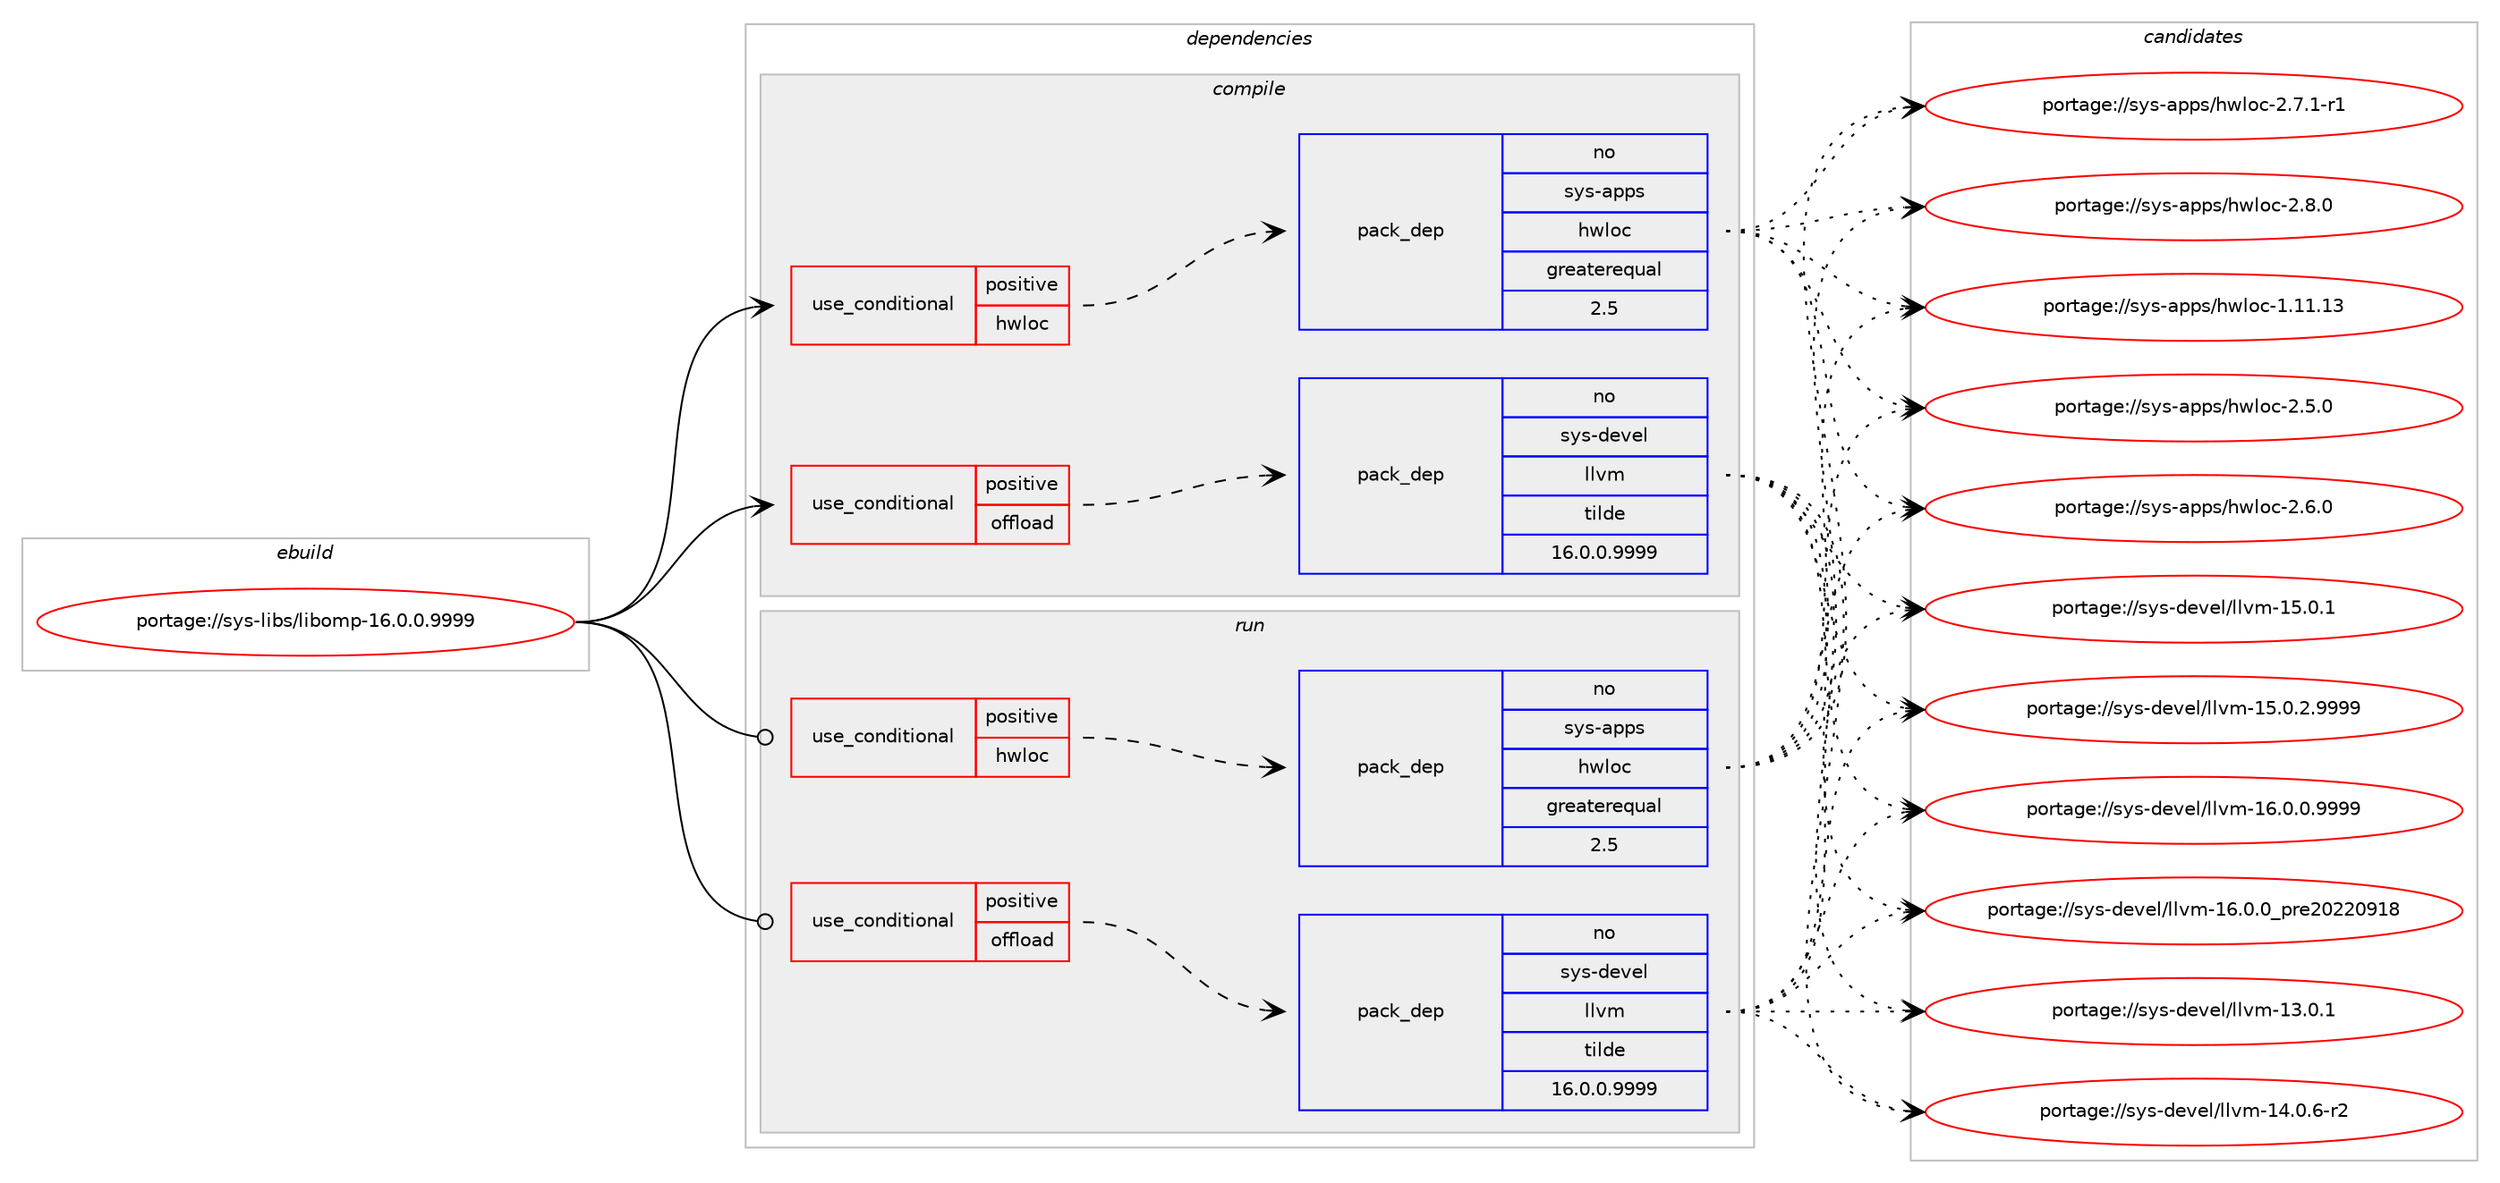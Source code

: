 digraph prolog {

# *************
# Graph options
# *************

newrank=true;
concentrate=true;
compound=true;
graph [rankdir=LR,fontname=Helvetica,fontsize=10,ranksep=1.5];#, ranksep=2.5, nodesep=0.2];
edge  [arrowhead=vee];
node  [fontname=Helvetica,fontsize=10];

# **********
# The ebuild
# **********

subgraph cluster_leftcol {
color=gray;
rank=same;
label=<<i>ebuild</i>>;
id [label="portage://sys-libs/libomp-16.0.0.9999", color=red, width=4, href="../sys-libs/libomp-16.0.0.9999.svg"];
}

# ****************
# The dependencies
# ****************

subgraph cluster_midcol {
color=gray;
label=<<i>dependencies</i>>;
subgraph cluster_compile {
fillcolor="#eeeeee";
style=filled;
label=<<i>compile</i>>;
subgraph cond268 {
dependency582 [label=<<TABLE BORDER="0" CELLBORDER="1" CELLSPACING="0" CELLPADDING="4"><TR><TD ROWSPAN="3" CELLPADDING="10">use_conditional</TD></TR><TR><TD>positive</TD></TR><TR><TD>hwloc</TD></TR></TABLE>>, shape=none, color=red];
subgraph pack307 {
dependency583 [label=<<TABLE BORDER="0" CELLBORDER="1" CELLSPACING="0" CELLPADDING="4" WIDTH="220"><TR><TD ROWSPAN="6" CELLPADDING="30">pack_dep</TD></TR><TR><TD WIDTH="110">no</TD></TR><TR><TD>sys-apps</TD></TR><TR><TD>hwloc</TD></TR><TR><TD>greaterequal</TD></TR><TR><TD>2.5</TD></TR></TABLE>>, shape=none, color=blue];
}
dependency582:e -> dependency583:w [weight=20,style="dashed",arrowhead="vee"];
}
id:e -> dependency582:w [weight=20,style="solid",arrowhead="vee"];
subgraph cond269 {
dependency584 [label=<<TABLE BORDER="0" CELLBORDER="1" CELLSPACING="0" CELLPADDING="4"><TR><TD ROWSPAN="3" CELLPADDING="10">use_conditional</TD></TR><TR><TD>positive</TD></TR><TR><TD>offload</TD></TR></TABLE>>, shape=none, color=red];
# *** BEGIN UNKNOWN DEPENDENCY TYPE (TODO) ***
# dependency584 -> package_dependency(portage://sys-libs/libomp-16.0.0.9999,install,no,virtual,libelf,none,[,,],any_same_slot,[use(optenable(abi_x86_32),negative),use(optenable(abi_x86_64),negative),use(optenable(abi_x86_x32),negative),use(optenable(abi_mips_n32),negative),use(optenable(abi_mips_n64),negative),use(optenable(abi_mips_o32),negative),use(optenable(abi_s390_32),negative),use(optenable(abi_s390_64),negative)])
# *** END UNKNOWN DEPENDENCY TYPE (TODO) ***

# *** BEGIN UNKNOWN DEPENDENCY TYPE (TODO) ***
# dependency584 -> package_dependency(portage://sys-libs/libomp-16.0.0.9999,install,no,dev-libs,libffi,none,[,,],any_same_slot,[use(optenable(abi_x86_32),negative),use(optenable(abi_x86_64),negative),use(optenable(abi_x86_x32),negative),use(optenable(abi_mips_n32),negative),use(optenable(abi_mips_n64),negative),use(optenable(abi_mips_o32),negative),use(optenable(abi_s390_32),negative),use(optenable(abi_s390_64),negative)])
# *** END UNKNOWN DEPENDENCY TYPE (TODO) ***

subgraph pack308 {
dependency585 [label=<<TABLE BORDER="0" CELLBORDER="1" CELLSPACING="0" CELLPADDING="4" WIDTH="220"><TR><TD ROWSPAN="6" CELLPADDING="30">pack_dep</TD></TR><TR><TD WIDTH="110">no</TD></TR><TR><TD>sys-devel</TD></TR><TR><TD>llvm</TD></TR><TR><TD>tilde</TD></TR><TR><TD>16.0.0.9999</TD></TR></TABLE>>, shape=none, color=blue];
}
dependency584:e -> dependency585:w [weight=20,style="dashed",arrowhead="vee"];
}
id:e -> dependency584:w [weight=20,style="solid",arrowhead="vee"];
# *** BEGIN UNKNOWN DEPENDENCY TYPE (TODO) ***
# id -> package_dependency(portage://sys-libs/libomp-16.0.0.9999,install,strong,sys-devel,llvm,none,[,,],[slot(0)],[])
# *** END UNKNOWN DEPENDENCY TYPE (TODO) ***

}
subgraph cluster_compileandrun {
fillcolor="#eeeeee";
style=filled;
label=<<i>compile and run</i>>;
}
subgraph cluster_run {
fillcolor="#eeeeee";
style=filled;
label=<<i>run</i>>;
subgraph cond270 {
dependency586 [label=<<TABLE BORDER="0" CELLBORDER="1" CELLSPACING="0" CELLPADDING="4"><TR><TD ROWSPAN="3" CELLPADDING="10">use_conditional</TD></TR><TR><TD>positive</TD></TR><TR><TD>hwloc</TD></TR></TABLE>>, shape=none, color=red];
subgraph pack309 {
dependency587 [label=<<TABLE BORDER="0" CELLBORDER="1" CELLSPACING="0" CELLPADDING="4" WIDTH="220"><TR><TD ROWSPAN="6" CELLPADDING="30">pack_dep</TD></TR><TR><TD WIDTH="110">no</TD></TR><TR><TD>sys-apps</TD></TR><TR><TD>hwloc</TD></TR><TR><TD>greaterequal</TD></TR><TR><TD>2.5</TD></TR></TABLE>>, shape=none, color=blue];
}
dependency586:e -> dependency587:w [weight=20,style="dashed",arrowhead="vee"];
}
id:e -> dependency586:w [weight=20,style="solid",arrowhead="odot"];
subgraph cond271 {
dependency588 [label=<<TABLE BORDER="0" CELLBORDER="1" CELLSPACING="0" CELLPADDING="4"><TR><TD ROWSPAN="3" CELLPADDING="10">use_conditional</TD></TR><TR><TD>positive</TD></TR><TR><TD>offload</TD></TR></TABLE>>, shape=none, color=red];
# *** BEGIN UNKNOWN DEPENDENCY TYPE (TODO) ***
# dependency588 -> package_dependency(portage://sys-libs/libomp-16.0.0.9999,run,no,virtual,libelf,none,[,,],any_same_slot,[use(optenable(abi_x86_32),negative),use(optenable(abi_x86_64),negative),use(optenable(abi_x86_x32),negative),use(optenable(abi_mips_n32),negative),use(optenable(abi_mips_n64),negative),use(optenable(abi_mips_o32),negative),use(optenable(abi_s390_32),negative),use(optenable(abi_s390_64),negative)])
# *** END UNKNOWN DEPENDENCY TYPE (TODO) ***

# *** BEGIN UNKNOWN DEPENDENCY TYPE (TODO) ***
# dependency588 -> package_dependency(portage://sys-libs/libomp-16.0.0.9999,run,no,dev-libs,libffi,none,[,,],any_same_slot,[use(optenable(abi_x86_32),negative),use(optenable(abi_x86_64),negative),use(optenable(abi_x86_x32),negative),use(optenable(abi_mips_n32),negative),use(optenable(abi_mips_n64),negative),use(optenable(abi_mips_o32),negative),use(optenable(abi_s390_32),negative),use(optenable(abi_s390_64),negative)])
# *** END UNKNOWN DEPENDENCY TYPE (TODO) ***

subgraph pack310 {
dependency589 [label=<<TABLE BORDER="0" CELLBORDER="1" CELLSPACING="0" CELLPADDING="4" WIDTH="220"><TR><TD ROWSPAN="6" CELLPADDING="30">pack_dep</TD></TR><TR><TD WIDTH="110">no</TD></TR><TR><TD>sys-devel</TD></TR><TR><TD>llvm</TD></TR><TR><TD>tilde</TD></TR><TR><TD>16.0.0.9999</TD></TR></TABLE>>, shape=none, color=blue];
}
dependency588:e -> dependency589:w [weight=20,style="dashed",arrowhead="vee"];
}
id:e -> dependency588:w [weight=20,style="solid",arrowhead="odot"];
}
}

# **************
# The candidates
# **************

subgraph cluster_choices {
rank=same;
color=gray;
label=<<i>candidates</i>>;

subgraph choice307 {
color=black;
nodesep=1;
choice115121115459711211211547104119108111994549464949464951 [label="portage://sys-apps/hwloc-1.11.13", color=red, width=4,href="../sys-apps/hwloc-1.11.13.svg"];
choice11512111545971121121154710411910811199455046534648 [label="portage://sys-apps/hwloc-2.5.0", color=red, width=4,href="../sys-apps/hwloc-2.5.0.svg"];
choice11512111545971121121154710411910811199455046544648 [label="portage://sys-apps/hwloc-2.6.0", color=red, width=4,href="../sys-apps/hwloc-2.6.0.svg"];
choice115121115459711211211547104119108111994550465546494511449 [label="portage://sys-apps/hwloc-2.7.1-r1", color=red, width=4,href="../sys-apps/hwloc-2.7.1-r1.svg"];
choice11512111545971121121154710411910811199455046564648 [label="portage://sys-apps/hwloc-2.8.0", color=red, width=4,href="../sys-apps/hwloc-2.8.0.svg"];
dependency583:e -> choice115121115459711211211547104119108111994549464949464951:w [style=dotted,weight="100"];
dependency583:e -> choice11512111545971121121154710411910811199455046534648:w [style=dotted,weight="100"];
dependency583:e -> choice11512111545971121121154710411910811199455046544648:w [style=dotted,weight="100"];
dependency583:e -> choice115121115459711211211547104119108111994550465546494511449:w [style=dotted,weight="100"];
dependency583:e -> choice11512111545971121121154710411910811199455046564648:w [style=dotted,weight="100"];
}
subgraph choice308 {
color=black;
nodesep=1;
choice115121115451001011181011084710810811810945495146484649 [label="portage://sys-devel/llvm-13.0.1", color=red, width=4,href="../sys-devel/llvm-13.0.1.svg"];
choice1151211154510010111810110847108108118109454952464846544511450 [label="portage://sys-devel/llvm-14.0.6-r2", color=red, width=4,href="../sys-devel/llvm-14.0.6-r2.svg"];
choice115121115451001011181011084710810811810945495346484649 [label="portage://sys-devel/llvm-15.0.1", color=red, width=4,href="../sys-devel/llvm-15.0.1.svg"];
choice1151211154510010111810110847108108118109454953464846504657575757 [label="portage://sys-devel/llvm-15.0.2.9999", color=red, width=4,href="../sys-devel/llvm-15.0.2.9999.svg"];
choice1151211154510010111810110847108108118109454954464846484657575757 [label="portage://sys-devel/llvm-16.0.0.9999", color=red, width=4,href="../sys-devel/llvm-16.0.0.9999.svg"];
choice115121115451001011181011084710810811810945495446484648951121141015048505048574956 [label="portage://sys-devel/llvm-16.0.0_pre20220918", color=red, width=4,href="../sys-devel/llvm-16.0.0_pre20220918.svg"];
dependency585:e -> choice115121115451001011181011084710810811810945495146484649:w [style=dotted,weight="100"];
dependency585:e -> choice1151211154510010111810110847108108118109454952464846544511450:w [style=dotted,weight="100"];
dependency585:e -> choice115121115451001011181011084710810811810945495346484649:w [style=dotted,weight="100"];
dependency585:e -> choice1151211154510010111810110847108108118109454953464846504657575757:w [style=dotted,weight="100"];
dependency585:e -> choice1151211154510010111810110847108108118109454954464846484657575757:w [style=dotted,weight="100"];
dependency585:e -> choice115121115451001011181011084710810811810945495446484648951121141015048505048574956:w [style=dotted,weight="100"];
}
subgraph choice309 {
color=black;
nodesep=1;
choice115121115459711211211547104119108111994549464949464951 [label="portage://sys-apps/hwloc-1.11.13", color=red, width=4,href="../sys-apps/hwloc-1.11.13.svg"];
choice11512111545971121121154710411910811199455046534648 [label="portage://sys-apps/hwloc-2.5.0", color=red, width=4,href="../sys-apps/hwloc-2.5.0.svg"];
choice11512111545971121121154710411910811199455046544648 [label="portage://sys-apps/hwloc-2.6.0", color=red, width=4,href="../sys-apps/hwloc-2.6.0.svg"];
choice115121115459711211211547104119108111994550465546494511449 [label="portage://sys-apps/hwloc-2.7.1-r1", color=red, width=4,href="../sys-apps/hwloc-2.7.1-r1.svg"];
choice11512111545971121121154710411910811199455046564648 [label="portage://sys-apps/hwloc-2.8.0", color=red, width=4,href="../sys-apps/hwloc-2.8.0.svg"];
dependency587:e -> choice115121115459711211211547104119108111994549464949464951:w [style=dotted,weight="100"];
dependency587:e -> choice11512111545971121121154710411910811199455046534648:w [style=dotted,weight="100"];
dependency587:e -> choice11512111545971121121154710411910811199455046544648:w [style=dotted,weight="100"];
dependency587:e -> choice115121115459711211211547104119108111994550465546494511449:w [style=dotted,weight="100"];
dependency587:e -> choice11512111545971121121154710411910811199455046564648:w [style=dotted,weight="100"];
}
subgraph choice310 {
color=black;
nodesep=1;
choice115121115451001011181011084710810811810945495146484649 [label="portage://sys-devel/llvm-13.0.1", color=red, width=4,href="../sys-devel/llvm-13.0.1.svg"];
choice1151211154510010111810110847108108118109454952464846544511450 [label="portage://sys-devel/llvm-14.0.6-r2", color=red, width=4,href="../sys-devel/llvm-14.0.6-r2.svg"];
choice115121115451001011181011084710810811810945495346484649 [label="portage://sys-devel/llvm-15.0.1", color=red, width=4,href="../sys-devel/llvm-15.0.1.svg"];
choice1151211154510010111810110847108108118109454953464846504657575757 [label="portage://sys-devel/llvm-15.0.2.9999", color=red, width=4,href="../sys-devel/llvm-15.0.2.9999.svg"];
choice1151211154510010111810110847108108118109454954464846484657575757 [label="portage://sys-devel/llvm-16.0.0.9999", color=red, width=4,href="../sys-devel/llvm-16.0.0.9999.svg"];
choice115121115451001011181011084710810811810945495446484648951121141015048505048574956 [label="portage://sys-devel/llvm-16.0.0_pre20220918", color=red, width=4,href="../sys-devel/llvm-16.0.0_pre20220918.svg"];
dependency589:e -> choice115121115451001011181011084710810811810945495146484649:w [style=dotted,weight="100"];
dependency589:e -> choice1151211154510010111810110847108108118109454952464846544511450:w [style=dotted,weight="100"];
dependency589:e -> choice115121115451001011181011084710810811810945495346484649:w [style=dotted,weight="100"];
dependency589:e -> choice1151211154510010111810110847108108118109454953464846504657575757:w [style=dotted,weight="100"];
dependency589:e -> choice1151211154510010111810110847108108118109454954464846484657575757:w [style=dotted,weight="100"];
dependency589:e -> choice115121115451001011181011084710810811810945495446484648951121141015048505048574956:w [style=dotted,weight="100"];
}
}

}
